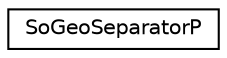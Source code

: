 digraph "Graphical Class Hierarchy"
{
 // LATEX_PDF_SIZE
  edge [fontname="Helvetica",fontsize="10",labelfontname="Helvetica",labelfontsize="10"];
  node [fontname="Helvetica",fontsize="10",shape=record];
  rankdir="LR";
  Node0 [label="SoGeoSeparatorP",height=0.2,width=0.4,color="black", fillcolor="white", style="filled",URL="$classSoGeoSeparatorP.html",tooltip=" "];
}
